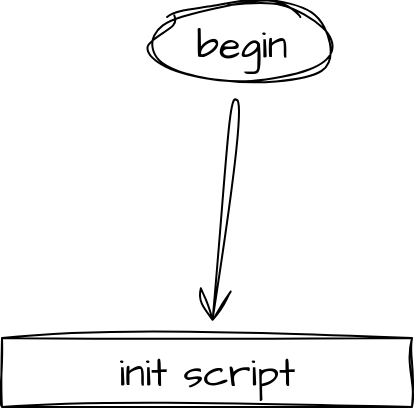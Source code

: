<mxfile version="22.0.0" type="device">
  <diagram name="Page-1" id="T_iW3rIDeS-5WMKh1U46">
    <mxGraphModel dx="2028" dy="1277" grid="0" gridSize="10" guides="1" tooltips="1" connect="1" arrows="1" fold="1" page="0" pageScale="1" pageWidth="850" pageHeight="1100" math="0" shadow="0">
      <root>
        <mxCell id="0" />
        <mxCell id="1" parent="0" />
        <mxCell id="6STrkp3que6bbHOr1A1G-3" value="" style="edgeStyle=none;curved=1;rounded=0;sketch=1;hachureGap=4;jiggle=2;curveFitting=1;orthogonalLoop=1;jettySize=auto;html=1;fontFamily=Architects Daughter;fontSource=https%3A%2F%2Ffonts.googleapis.com%2Fcss%3Ffamily%3DArchitects%2BDaughter;fontSize=16;endArrow=open;startSize=14;endSize=14;sourcePerimeterSpacing=8;targetPerimeterSpacing=8;" edge="1" parent="1" source="6STrkp3que6bbHOr1A1G-1" target="6STrkp3que6bbHOr1A1G-2">
          <mxGeometry relative="1" as="geometry" />
        </mxCell>
        <mxCell id="6STrkp3que6bbHOr1A1G-1" value="begin" style="ellipse;whiteSpace=wrap;html=1;sketch=1;hachureGap=4;jiggle=2;curveFitting=1;fontFamily=Architects Daughter;fontSource=https%3A%2F%2Ffonts.googleapis.com%2Fcss%3Ffamily%3DArchitects%2BDaughter;fontSize=20;" vertex="1" parent="1">
          <mxGeometry x="-263" y="-43" width="90" height="41" as="geometry" />
        </mxCell>
        <mxCell id="6STrkp3que6bbHOr1A1G-2" value="init script" style="whiteSpace=wrap;html=1;fontSize=20;fontFamily=Architects Daughter;sketch=1;hachureGap=4;jiggle=2;curveFitting=1;fontSource=https%3A%2F%2Ffonts.googleapis.com%2Fcss%3Ffamily%3DArchitects%2BDaughter;" vertex="1" parent="1">
          <mxGeometry x="-338" y="125" width="205" height="34.5" as="geometry" />
        </mxCell>
      </root>
    </mxGraphModel>
  </diagram>
</mxfile>
